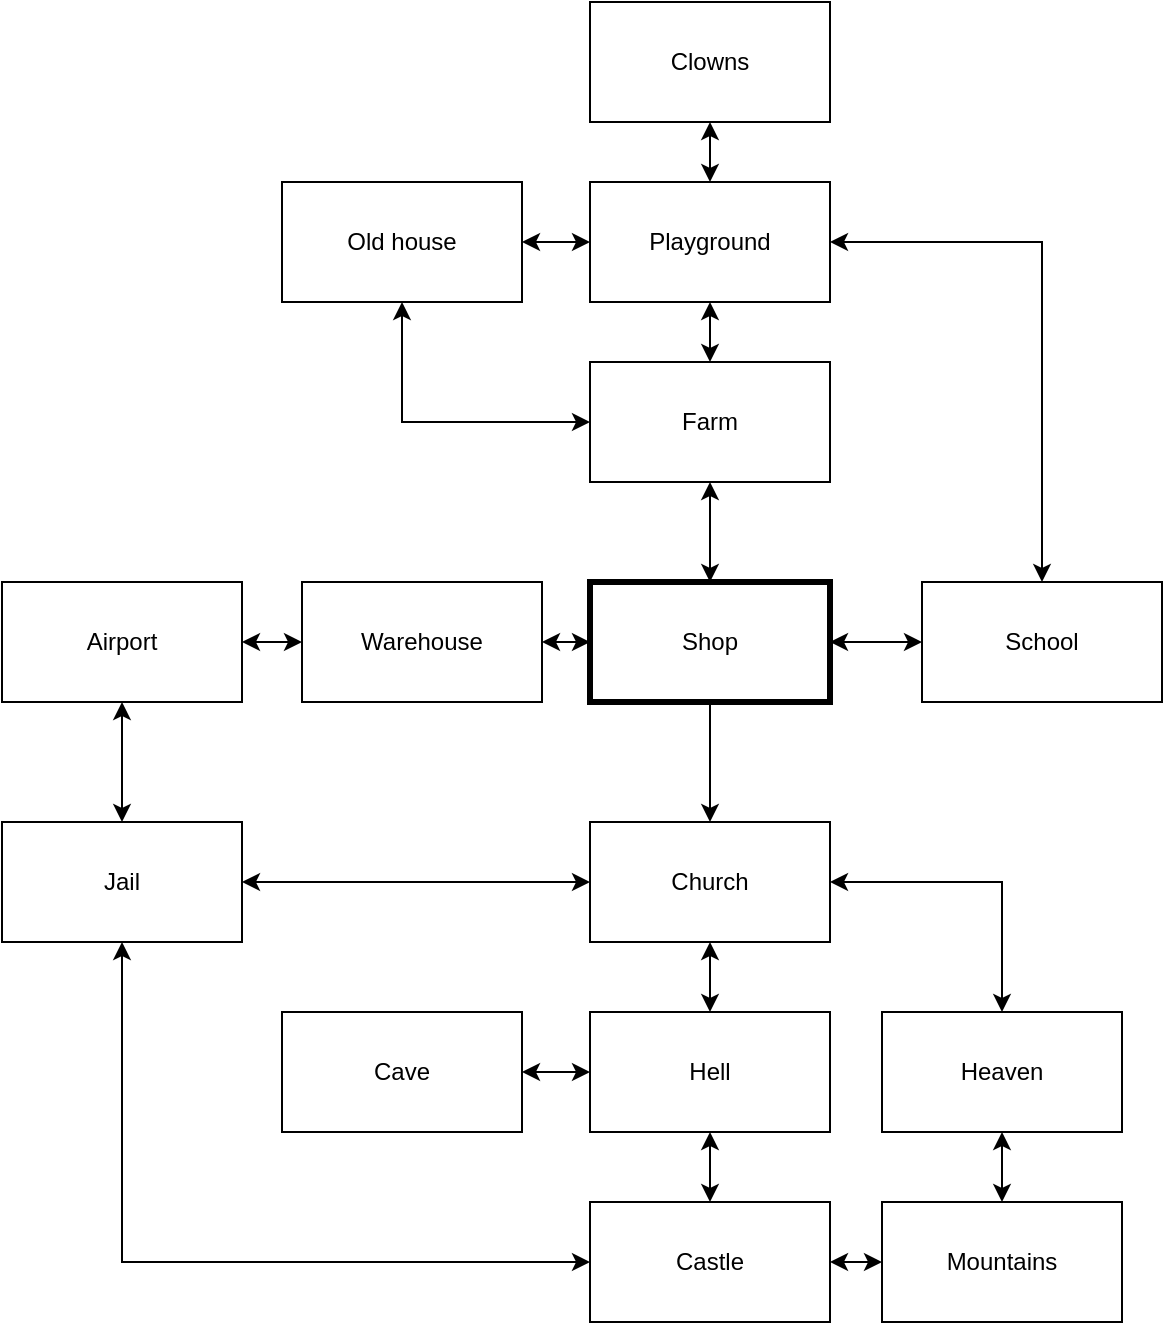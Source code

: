 <mxfile version="21.2.1" type="device">
  <diagram name="Strona-1" id="0zV3-vofhPhSTLBoXuGX">
    <mxGraphModel dx="1195" dy="697" grid="1" gridSize="10" guides="1" tooltips="1" connect="1" arrows="1" fold="1" page="1" pageScale="1" pageWidth="827" pageHeight="1169" math="0" shadow="0">
      <root>
        <mxCell id="0" />
        <mxCell id="1" parent="0" />
        <mxCell id="hyV7norHWO8hqrAYdmVu-15" style="edgeStyle=orthogonalEdgeStyle;rounded=0;orthogonalLoop=1;jettySize=auto;html=1;startArrow=classic;startFill=1;" edge="1" parent="1" source="hyV7norHWO8hqrAYdmVu-1" target="hyV7norHWO8hqrAYdmVu-2">
          <mxGeometry relative="1" as="geometry" />
        </mxCell>
        <mxCell id="hyV7norHWO8hqrAYdmVu-17" style="edgeStyle=orthogonalEdgeStyle;rounded=0;orthogonalLoop=1;jettySize=auto;html=1;" edge="1" parent="1" source="hyV7norHWO8hqrAYdmVu-1" target="hyV7norHWO8hqrAYdmVu-5">
          <mxGeometry relative="1" as="geometry" />
        </mxCell>
        <mxCell id="hyV7norHWO8hqrAYdmVu-33" style="edgeStyle=orthogonalEdgeStyle;rounded=0;orthogonalLoop=1;jettySize=auto;html=1;startArrow=classic;startFill=1;" edge="1" parent="1" source="hyV7norHWO8hqrAYdmVu-1" target="hyV7norHWO8hqrAYdmVu-10">
          <mxGeometry relative="1" as="geometry" />
        </mxCell>
        <mxCell id="hyV7norHWO8hqrAYdmVu-36" style="edgeStyle=orthogonalEdgeStyle;rounded=0;orthogonalLoop=1;jettySize=auto;html=1;startArrow=classic;startFill=1;" edge="1" parent="1" source="hyV7norHWO8hqrAYdmVu-1" target="hyV7norHWO8hqrAYdmVu-35">
          <mxGeometry relative="1" as="geometry" />
        </mxCell>
        <mxCell id="hyV7norHWO8hqrAYdmVu-1" value="Shop" style="rounded=0;whiteSpace=wrap;html=1;strokeWidth=3;" vertex="1" parent="1">
          <mxGeometry x="354" y="370" width="120" height="60" as="geometry" />
        </mxCell>
        <mxCell id="hyV7norHWO8hqrAYdmVu-14" style="edgeStyle=orthogonalEdgeStyle;rounded=0;orthogonalLoop=1;jettySize=auto;html=1;startArrow=classic;startFill=1;" edge="1" parent="1" source="hyV7norHWO8hqrAYdmVu-2" target="hyV7norHWO8hqrAYdmVu-3">
          <mxGeometry relative="1" as="geometry" />
        </mxCell>
        <mxCell id="hyV7norHWO8hqrAYdmVu-34" style="edgeStyle=orthogonalEdgeStyle;rounded=0;orthogonalLoop=1;jettySize=auto;html=1;startArrow=classic;startFill=1;" edge="1" parent="1" source="hyV7norHWO8hqrAYdmVu-2" target="hyV7norHWO8hqrAYdmVu-6">
          <mxGeometry relative="1" as="geometry" />
        </mxCell>
        <mxCell id="hyV7norHWO8hqrAYdmVu-2" value="Farm" style="rounded=0;whiteSpace=wrap;html=1;" vertex="1" parent="1">
          <mxGeometry x="354" y="260" width="120" height="60" as="geometry" />
        </mxCell>
        <mxCell id="hyV7norHWO8hqrAYdmVu-11" style="edgeStyle=orthogonalEdgeStyle;rounded=0;orthogonalLoop=1;jettySize=auto;html=1;startArrow=classic;startFill=1;" edge="1" parent="1" source="hyV7norHWO8hqrAYdmVu-3" target="hyV7norHWO8hqrAYdmVu-10">
          <mxGeometry relative="1" as="geometry" />
        </mxCell>
        <mxCell id="hyV7norHWO8hqrAYdmVu-12" style="edgeStyle=orthogonalEdgeStyle;rounded=0;orthogonalLoop=1;jettySize=auto;html=1;startArrow=classic;startFill=1;" edge="1" parent="1" source="hyV7norHWO8hqrAYdmVu-3" target="hyV7norHWO8hqrAYdmVu-6">
          <mxGeometry relative="1" as="geometry" />
        </mxCell>
        <mxCell id="hyV7norHWO8hqrAYdmVu-13" style="edgeStyle=orthogonalEdgeStyle;rounded=0;orthogonalLoop=1;jettySize=auto;html=1;startArrow=classic;startFill=1;" edge="1" parent="1" source="hyV7norHWO8hqrAYdmVu-3" target="hyV7norHWO8hqrAYdmVu-4">
          <mxGeometry relative="1" as="geometry" />
        </mxCell>
        <mxCell id="hyV7norHWO8hqrAYdmVu-3" value="Playground" style="rounded=0;whiteSpace=wrap;html=1;" vertex="1" parent="1">
          <mxGeometry x="354" y="170" width="120" height="60" as="geometry" />
        </mxCell>
        <mxCell id="hyV7norHWO8hqrAYdmVu-4" value="Clowns" style="rounded=0;whiteSpace=wrap;html=1;" vertex="1" parent="1">
          <mxGeometry x="354" y="80" width="120" height="60" as="geometry" />
        </mxCell>
        <mxCell id="hyV7norHWO8hqrAYdmVu-19" style="edgeStyle=orthogonalEdgeStyle;rounded=0;orthogonalLoop=1;jettySize=auto;html=1;startArrow=classic;startFill=1;" edge="1" parent="1" source="hyV7norHWO8hqrAYdmVu-5" target="hyV7norHWO8hqrAYdmVu-9">
          <mxGeometry relative="1" as="geometry" />
        </mxCell>
        <mxCell id="hyV7norHWO8hqrAYdmVu-20" style="edgeStyle=orthogonalEdgeStyle;rounded=0;orthogonalLoop=1;jettySize=auto;html=1;startArrow=classic;startFill=1;" edge="1" parent="1" source="hyV7norHWO8hqrAYdmVu-5" target="hyV7norHWO8hqrAYdmVu-18">
          <mxGeometry relative="1" as="geometry" />
        </mxCell>
        <mxCell id="hyV7norHWO8hqrAYdmVu-22" style="edgeStyle=orthogonalEdgeStyle;rounded=0;orthogonalLoop=1;jettySize=auto;html=1;startArrow=classic;startFill=1;" edge="1" parent="1" source="hyV7norHWO8hqrAYdmVu-5" target="hyV7norHWO8hqrAYdmVu-8">
          <mxGeometry relative="1" as="geometry" />
        </mxCell>
        <mxCell id="hyV7norHWO8hqrAYdmVu-5" value="Church" style="rounded=0;whiteSpace=wrap;html=1;" vertex="1" parent="1">
          <mxGeometry x="354" y="490" width="120" height="60" as="geometry" />
        </mxCell>
        <mxCell id="hyV7norHWO8hqrAYdmVu-6" value="Old house" style="rounded=0;whiteSpace=wrap;html=1;" vertex="1" parent="1">
          <mxGeometry x="200" y="170" width="120" height="60" as="geometry" />
        </mxCell>
        <mxCell id="hyV7norHWO8hqrAYdmVu-21" style="edgeStyle=orthogonalEdgeStyle;rounded=0;orthogonalLoop=1;jettySize=auto;html=1;startArrow=classic;startFill=1;" edge="1" parent="1" source="hyV7norHWO8hqrAYdmVu-7" target="hyV7norHWO8hqrAYdmVu-8">
          <mxGeometry relative="1" as="geometry" />
        </mxCell>
        <mxCell id="hyV7norHWO8hqrAYdmVu-7" value="Airport" style="rounded=0;whiteSpace=wrap;html=1;" vertex="1" parent="1">
          <mxGeometry x="60" y="370" width="120" height="60" as="geometry" />
        </mxCell>
        <mxCell id="hyV7norHWO8hqrAYdmVu-8" value="Jail" style="rounded=0;whiteSpace=wrap;html=1;" vertex="1" parent="1">
          <mxGeometry x="60" y="490" width="120" height="60" as="geometry" />
        </mxCell>
        <mxCell id="hyV7norHWO8hqrAYdmVu-25" style="edgeStyle=orthogonalEdgeStyle;rounded=0;orthogonalLoop=1;jettySize=auto;html=1;entryX=0.5;entryY=0;entryDx=0;entryDy=0;startArrow=classic;startFill=1;" edge="1" parent="1" source="hyV7norHWO8hqrAYdmVu-9" target="hyV7norHWO8hqrAYdmVu-23">
          <mxGeometry relative="1" as="geometry" />
        </mxCell>
        <mxCell id="hyV7norHWO8hqrAYdmVu-27" style="edgeStyle=orthogonalEdgeStyle;rounded=0;orthogonalLoop=1;jettySize=auto;html=1;startArrow=classic;startFill=1;" edge="1" parent="1" source="hyV7norHWO8hqrAYdmVu-9" target="hyV7norHWO8hqrAYdmVu-26">
          <mxGeometry relative="1" as="geometry" />
        </mxCell>
        <mxCell id="hyV7norHWO8hqrAYdmVu-9" value="Hell" style="rounded=0;whiteSpace=wrap;html=1;" vertex="1" parent="1">
          <mxGeometry x="354" y="585" width="120" height="60" as="geometry" />
        </mxCell>
        <mxCell id="hyV7norHWO8hqrAYdmVu-10" value="School" style="rounded=0;whiteSpace=wrap;html=1;" vertex="1" parent="1">
          <mxGeometry x="520" y="370" width="120" height="60" as="geometry" />
        </mxCell>
        <mxCell id="hyV7norHWO8hqrAYdmVu-29" style="edgeStyle=orthogonalEdgeStyle;rounded=0;orthogonalLoop=1;jettySize=auto;html=1;startArrow=classic;startFill=1;" edge="1" parent="1" source="hyV7norHWO8hqrAYdmVu-18" target="hyV7norHWO8hqrAYdmVu-28">
          <mxGeometry relative="1" as="geometry" />
        </mxCell>
        <mxCell id="hyV7norHWO8hqrAYdmVu-18" value="Heaven" style="rounded=0;whiteSpace=wrap;html=1;" vertex="1" parent="1">
          <mxGeometry x="500" y="585" width="120" height="60" as="geometry" />
        </mxCell>
        <mxCell id="hyV7norHWO8hqrAYdmVu-24" style="edgeStyle=orthogonalEdgeStyle;rounded=0;orthogonalLoop=1;jettySize=auto;html=1;startArrow=classic;startFill=1;" edge="1" parent="1" source="hyV7norHWO8hqrAYdmVu-23" target="hyV7norHWO8hqrAYdmVu-8">
          <mxGeometry relative="1" as="geometry" />
        </mxCell>
        <mxCell id="hyV7norHWO8hqrAYdmVu-31" style="edgeStyle=orthogonalEdgeStyle;rounded=0;orthogonalLoop=1;jettySize=auto;html=1;startArrow=classic;startFill=1;" edge="1" parent="1" source="hyV7norHWO8hqrAYdmVu-23" target="hyV7norHWO8hqrAYdmVu-28">
          <mxGeometry relative="1" as="geometry" />
        </mxCell>
        <mxCell id="hyV7norHWO8hqrAYdmVu-23" value="Castle" style="rounded=0;whiteSpace=wrap;html=1;" vertex="1" parent="1">
          <mxGeometry x="354" y="680" width="120" height="60" as="geometry" />
        </mxCell>
        <mxCell id="hyV7norHWO8hqrAYdmVu-26" value="Cave" style="rounded=0;whiteSpace=wrap;html=1;" vertex="1" parent="1">
          <mxGeometry x="200" y="585" width="120" height="60" as="geometry" />
        </mxCell>
        <mxCell id="hyV7norHWO8hqrAYdmVu-28" value="Mountains" style="rounded=0;whiteSpace=wrap;html=1;" vertex="1" parent="1">
          <mxGeometry x="500" y="680" width="120" height="60" as="geometry" />
        </mxCell>
        <mxCell id="hyV7norHWO8hqrAYdmVu-37" style="edgeStyle=orthogonalEdgeStyle;rounded=0;orthogonalLoop=1;jettySize=auto;html=1;startArrow=classic;startFill=1;" edge="1" parent="1" source="hyV7norHWO8hqrAYdmVu-35" target="hyV7norHWO8hqrAYdmVu-7">
          <mxGeometry relative="1" as="geometry" />
        </mxCell>
        <mxCell id="hyV7norHWO8hqrAYdmVu-35" value="Warehouse" style="rounded=0;whiteSpace=wrap;html=1;" vertex="1" parent="1">
          <mxGeometry x="210" y="370" width="120" height="60" as="geometry" />
        </mxCell>
      </root>
    </mxGraphModel>
  </diagram>
</mxfile>
